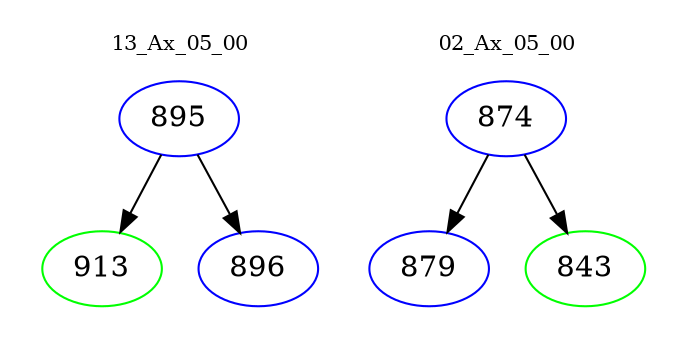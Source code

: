 digraph{
subgraph cluster_0 {
color = white
label = "13_Ax_05_00";
fontsize=10;
T0_895 [label="895", color="blue"]
T0_895 -> T0_913 [color="black"]
T0_913 [label="913", color="green"]
T0_895 -> T0_896 [color="black"]
T0_896 [label="896", color="blue"]
}
subgraph cluster_1 {
color = white
label = "02_Ax_05_00";
fontsize=10;
T1_874 [label="874", color="blue"]
T1_874 -> T1_879 [color="black"]
T1_879 [label="879", color="blue"]
T1_874 -> T1_843 [color="black"]
T1_843 [label="843", color="green"]
}
}
